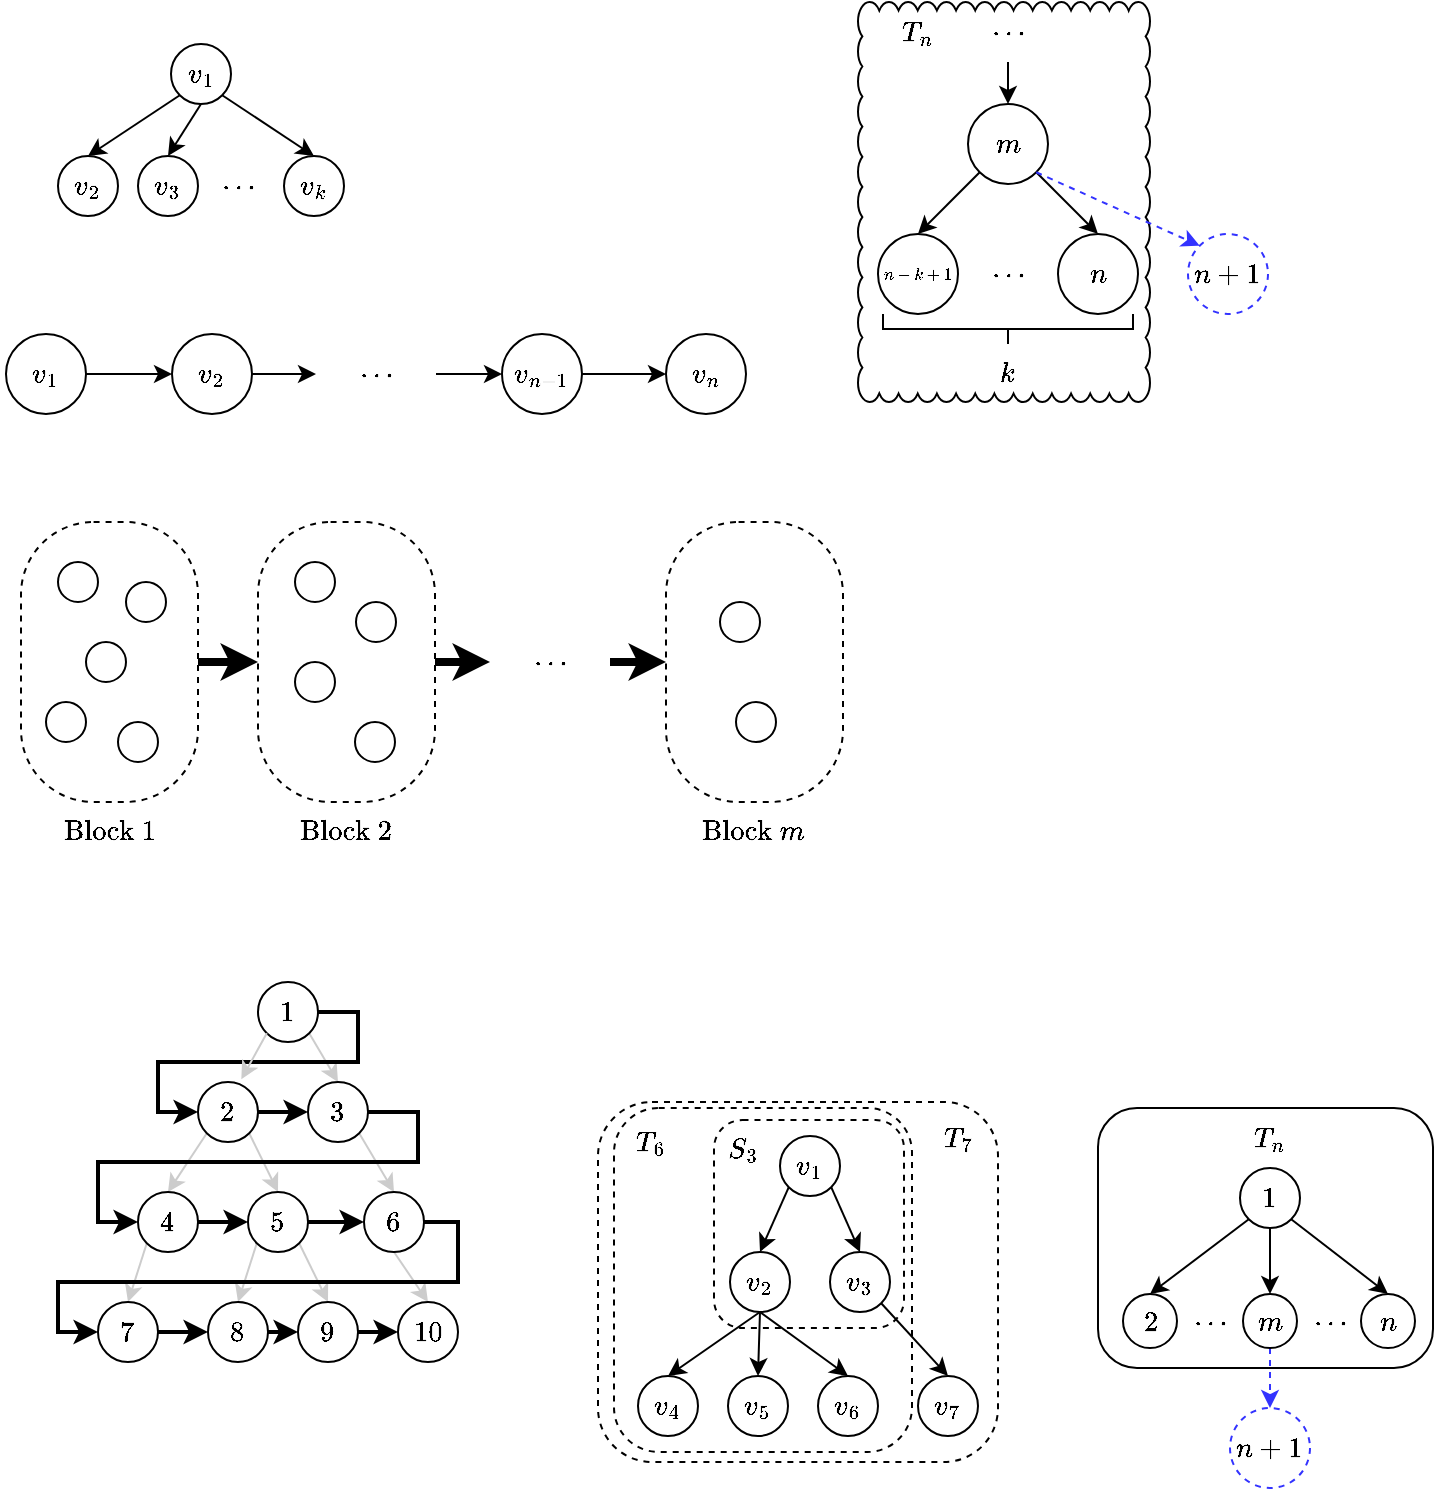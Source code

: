 <mxfile version="23.0.2" type="github">
  <diagram name="Page-1" id="5W_oBCn-Ae0vx61aBvWj">
    <mxGraphModel dx="1434" dy="759" grid="1" gridSize="10" guides="1" tooltips="1" connect="1" arrows="1" fold="1" page="1" pageScale="1" pageWidth="827" pageHeight="1169" math="1" shadow="0">
      <root>
        <mxCell id="0" />
        <mxCell id="1" parent="0" />
        <mxCell id="psscyq9r3jHzlKaPkMjy-91" value="" style="rounded=1;whiteSpace=wrap;html=1;" parent="1" vertex="1">
          <mxGeometry x="590" y="583" width="167.5" height="130" as="geometry" />
        </mxCell>
        <mxCell id="psscyq9r3jHzlKaPkMjy-20" value="" style="whiteSpace=wrap;html=1;shape=mxgraph.basic.cloud_rect" parent="1" vertex="1">
          <mxGeometry x="470" y="30" width="146" height="200" as="geometry" />
        </mxCell>
        <mxCell id="RlCpQ7UcTnpz0G2hoxt1-12" style="rounded=0;orthogonalLoop=1;jettySize=auto;html=1;exitX=0;exitY=1;exitDx=0;exitDy=0;entryX=0.5;entryY=0;entryDx=0;entryDy=0;" parent="1" source="psscyq9r3jHzlKaPkMjy-6" target="psscyq9r3jHzlKaPkMjy-5" edge="1">
          <mxGeometry relative="1" as="geometry">
            <mxPoint x="144.393" y="85.607" as="sourcePoint" />
            <mxPoint x="85" y="130" as="targetPoint" />
          </mxGeometry>
        </mxCell>
        <mxCell id="RlCpQ7UcTnpz0G2hoxt1-13" style="rounded=0;orthogonalLoop=1;jettySize=auto;html=1;exitX=0.5;exitY=1;exitDx=0;exitDy=0;entryX=0.5;entryY=0;entryDx=0;entryDy=0;" parent="1" source="psscyq9r3jHzlKaPkMjy-6" target="psscyq9r3jHzlKaPkMjy-4" edge="1">
          <mxGeometry relative="1" as="geometry">
            <mxPoint x="155" y="90" as="sourcePoint" />
            <mxPoint x="135" y="130" as="targetPoint" />
          </mxGeometry>
        </mxCell>
        <mxCell id="psscyq9r3jHzlKaPkMjy-2" style="rounded=0;orthogonalLoop=1;jettySize=auto;html=1;exitX=1;exitY=1;exitDx=0;exitDy=0;entryX=0.5;entryY=0;entryDx=0;entryDy=0;" parent="1" source="psscyq9r3jHzlKaPkMjy-6" target="psscyq9r3jHzlKaPkMjy-1" edge="1">
          <mxGeometry relative="1" as="geometry">
            <mxPoint x="165.607" y="85.607" as="sourcePoint" />
            <mxPoint x="145" y="140" as="targetPoint" />
          </mxGeometry>
        </mxCell>
        <mxCell id="psscyq9r3jHzlKaPkMjy-6" value="$$v_1$$" style="ellipse;whiteSpace=wrap;html=1;aspect=fixed;" parent="1" vertex="1">
          <mxGeometry x="126.5" y="51" width="30" height="30" as="geometry" />
        </mxCell>
        <mxCell id="psscyq9r3jHzlKaPkMjy-7" style="rounded=0;orthogonalLoop=1;jettySize=auto;html=1;exitX=0;exitY=1;exitDx=0;exitDy=0;entryX=0.5;entryY=0;entryDx=0;entryDy=0;" parent="1" source="psscyq9r3jHzlKaPkMjy-14" target="psscyq9r3jHzlKaPkMjy-13" edge="1">
          <mxGeometry relative="1" as="geometry">
            <mxPoint x="544.393" y="116.607" as="sourcePoint" />
            <mxPoint x="485" y="161" as="targetPoint" />
          </mxGeometry>
        </mxCell>
        <mxCell id="psscyq9r3jHzlKaPkMjy-9" value="$$n$$" style="ellipse;whiteSpace=wrap;html=1;aspect=fixed;" parent="1" vertex="1">
          <mxGeometry x="570" y="146" width="40" height="40" as="geometry" />
        </mxCell>
        <mxCell id="psscyq9r3jHzlKaPkMjy-10" style="rounded=0;orthogonalLoop=1;jettySize=auto;html=1;exitX=1;exitY=1;exitDx=0;exitDy=0;entryX=0.5;entryY=0;entryDx=0;entryDy=0;" parent="1" source="psscyq9r3jHzlKaPkMjy-14" target="psscyq9r3jHzlKaPkMjy-9" edge="1">
          <mxGeometry relative="1" as="geometry">
            <mxPoint x="565.607" y="116.607" as="sourcePoint" />
            <mxPoint x="545" y="171" as="targetPoint" />
          </mxGeometry>
        </mxCell>
        <mxCell id="psscyq9r3jHzlKaPkMjy-11" value="$$\cdots$$" style="text;html=1;strokeColor=none;fillColor=none;align=center;verticalAlign=middle;whiteSpace=wrap;rounded=0;" parent="1" vertex="1">
          <mxGeometry x="515" y="151" width="60" height="30" as="geometry" />
        </mxCell>
        <mxCell id="psscyq9r3jHzlKaPkMjy-13" value="$$n-k+1$$" style="ellipse;whiteSpace=wrap;html=1;aspect=fixed;fontSize=7;" parent="1" vertex="1">
          <mxGeometry x="480" y="146" width="40" height="40" as="geometry" />
        </mxCell>
        <mxCell id="psscyq9r3jHzlKaPkMjy-14" value="$$m$$" style="ellipse;whiteSpace=wrap;html=1;aspect=fixed;" parent="1" vertex="1">
          <mxGeometry x="525" y="81" width="40" height="40" as="geometry" />
        </mxCell>
        <mxCell id="psscyq9r3jHzlKaPkMjy-15" value="$$n+1$$" style="ellipse;whiteSpace=wrap;html=1;aspect=fixed;strokeColor=#3333FF;dashed=1;" parent="1" vertex="1">
          <mxGeometry x="635" y="146" width="40" height="40" as="geometry" />
        </mxCell>
        <mxCell id="psscyq9r3jHzlKaPkMjy-16" style="rounded=0;orthogonalLoop=1;jettySize=auto;html=1;exitX=1;exitY=1;exitDx=0;exitDy=0;entryX=0;entryY=0;entryDx=0;entryDy=0;strokeColor=#3333FF;dashed=1;" parent="1" source="psscyq9r3jHzlKaPkMjy-14" target="psscyq9r3jHzlKaPkMjy-15" edge="1">
          <mxGeometry relative="1" as="geometry">
            <mxPoint x="574" y="125" as="sourcePoint" />
            <mxPoint x="600" y="156" as="targetPoint" />
          </mxGeometry>
        </mxCell>
        <mxCell id="psscyq9r3jHzlKaPkMjy-18" value="" style="strokeWidth=1;html=1;shape=mxgraph.flowchart.annotation_2;align=left;labelPosition=right;pointerEvents=1;rotation=-90;" parent="1" vertex="1">
          <mxGeometry x="537.5" y="131" width="15" height="125" as="geometry" />
        </mxCell>
        <mxCell id="psscyq9r3jHzlKaPkMjy-19" value="$$k$$" style="text;html=1;strokeColor=none;fillColor=none;align=center;verticalAlign=middle;whiteSpace=wrap;rounded=0;" parent="1" vertex="1">
          <mxGeometry x="515" y="201" width="60" height="30" as="geometry" />
        </mxCell>
        <mxCell id="psscyq9r3jHzlKaPkMjy-21" style="rounded=0;orthogonalLoop=1;jettySize=auto;html=1;entryX=0.5;entryY=0;entryDx=0;entryDy=0;exitX=0.5;exitY=1;exitDx=0;exitDy=0;" parent="1" source="psscyq9r3jHzlKaPkMjy-22" target="psscyq9r3jHzlKaPkMjy-14" edge="1">
          <mxGeometry relative="1" as="geometry">
            <mxPoint x="550" y="71" as="sourcePoint" />
            <mxPoint x="510" y="156" as="targetPoint" />
          </mxGeometry>
        </mxCell>
        <mxCell id="psscyq9r3jHzlKaPkMjy-22" value="$$\cdots$$" style="text;html=1;strokeColor=none;fillColor=none;align=center;verticalAlign=middle;whiteSpace=wrap;rounded=0;" parent="1" vertex="1">
          <mxGeometry x="515" y="30" width="60" height="30" as="geometry" />
        </mxCell>
        <mxCell id="psscyq9r3jHzlKaPkMjy-23" value="$$T_n$$" style="text;html=1;strokeColor=none;fillColor=none;align=center;verticalAlign=middle;whiteSpace=wrap;rounded=0;" parent="1" vertex="1">
          <mxGeometry x="470" y="30" width="60" height="30" as="geometry" />
        </mxCell>
        <mxCell id="psscyq9r3jHzlKaPkMjy-32" style="edgeStyle=orthogonalEdgeStyle;rounded=0;orthogonalLoop=1;jettySize=auto;html=1;exitX=1;exitY=0.5;exitDx=0;exitDy=0;entryX=0;entryY=0.5;entryDx=0;entryDy=0;" parent="1" source="psscyq9r3jHzlKaPkMjy-24" target="psscyq9r3jHzlKaPkMjy-28" edge="1">
          <mxGeometry relative="1" as="geometry" />
        </mxCell>
        <mxCell id="psscyq9r3jHzlKaPkMjy-24" value="$$v_{n-1}$$" style="ellipse;whiteSpace=wrap;html=1;aspect=fixed;" parent="1" vertex="1">
          <mxGeometry x="292" y="196" width="40" height="40" as="geometry" />
        </mxCell>
        <mxCell id="psscyq9r3jHzlKaPkMjy-31" style="edgeStyle=orthogonalEdgeStyle;rounded=0;orthogonalLoop=1;jettySize=auto;html=1;exitX=1;exitY=0.5;exitDx=0;exitDy=0;entryX=0;entryY=0.5;entryDx=0;entryDy=0;" parent="1" source="psscyq9r3jHzlKaPkMjy-25" target="psscyq9r3jHzlKaPkMjy-24" edge="1">
          <mxGeometry relative="1" as="geometry" />
        </mxCell>
        <mxCell id="psscyq9r3jHzlKaPkMjy-25" value="$$\cdots$$" style="text;html=1;strokeColor=none;fillColor=none;align=center;verticalAlign=middle;whiteSpace=wrap;rounded=0;" parent="1" vertex="1">
          <mxGeometry x="199" y="201" width="60" height="30" as="geometry" />
        </mxCell>
        <mxCell id="psscyq9r3jHzlKaPkMjy-30" style="edgeStyle=orthogonalEdgeStyle;rounded=0;orthogonalLoop=1;jettySize=auto;html=1;exitX=1;exitY=0.5;exitDx=0;exitDy=0;" parent="1" source="psscyq9r3jHzlKaPkMjy-26" target="psscyq9r3jHzlKaPkMjy-25" edge="1">
          <mxGeometry relative="1" as="geometry" />
        </mxCell>
        <mxCell id="psscyq9r3jHzlKaPkMjy-26" value="$$v_2$$" style="ellipse;whiteSpace=wrap;html=1;aspect=fixed;" parent="1" vertex="1">
          <mxGeometry x="127" y="196" width="40" height="40" as="geometry" />
        </mxCell>
        <mxCell id="psscyq9r3jHzlKaPkMjy-29" style="edgeStyle=orthogonalEdgeStyle;rounded=0;orthogonalLoop=1;jettySize=auto;html=1;exitX=1;exitY=0.5;exitDx=0;exitDy=0;entryX=0;entryY=0.5;entryDx=0;entryDy=0;" parent="1" source="psscyq9r3jHzlKaPkMjy-27" target="psscyq9r3jHzlKaPkMjy-26" edge="1">
          <mxGeometry relative="1" as="geometry" />
        </mxCell>
        <mxCell id="psscyq9r3jHzlKaPkMjy-27" value="$$v_1$$" style="ellipse;whiteSpace=wrap;html=1;aspect=fixed;" parent="1" vertex="1">
          <mxGeometry x="44" y="196" width="40" height="40" as="geometry" />
        </mxCell>
        <mxCell id="psscyq9r3jHzlKaPkMjy-28" value="$$v_n$$" style="ellipse;whiteSpace=wrap;html=1;aspect=fixed;" parent="1" vertex="1">
          <mxGeometry x="374" y="196" width="40" height="40" as="geometry" />
        </mxCell>
        <mxCell id="psscyq9r3jHzlKaPkMjy-77" style="rounded=0;orthogonalLoop=1;jettySize=auto;html=1;exitX=0;exitY=1;exitDx=0;exitDy=0;entryX=0.5;entryY=0;entryDx=0;entryDy=0;" parent="1" source="psscyq9r3jHzlKaPkMjy-82" target="psscyq9r3jHzlKaPkMjy-81" edge="1">
          <mxGeometry relative="1" as="geometry">
            <mxPoint x="666.893" y="646.607" as="sourcePoint" />
            <mxPoint x="607.5" y="691" as="targetPoint" />
          </mxGeometry>
        </mxCell>
        <mxCell id="psscyq9r3jHzlKaPkMjy-78" value="$$n$$" style="ellipse;whiteSpace=wrap;html=1;aspect=fixed;" parent="1" vertex="1">
          <mxGeometry x="721.5" y="676" width="27" height="27" as="geometry" />
        </mxCell>
        <mxCell id="psscyq9r3jHzlKaPkMjy-79" style="rounded=0;orthogonalLoop=1;jettySize=auto;html=1;exitX=1;exitY=1;exitDx=0;exitDy=0;entryX=0.5;entryY=0;entryDx=0;entryDy=0;" parent="1" source="psscyq9r3jHzlKaPkMjy-82" target="psscyq9r3jHzlKaPkMjy-78" edge="1">
          <mxGeometry relative="1" as="geometry">
            <mxPoint x="688.107" y="646.607" as="sourcePoint" />
            <mxPoint x="667.5" y="701" as="targetPoint" />
          </mxGeometry>
        </mxCell>
        <mxCell id="psscyq9r3jHzlKaPkMjy-80" value="$$\cdots$$" style="text;html=1;strokeColor=none;fillColor=none;align=center;verticalAlign=middle;whiteSpace=wrap;rounded=0;" parent="1" vertex="1">
          <mxGeometry x="630.5" y="674.5" width="30" height="30" as="geometry" />
        </mxCell>
        <mxCell id="psscyq9r3jHzlKaPkMjy-81" value="$$2$$" style="ellipse;whiteSpace=wrap;html=1;aspect=fixed;fontSize=12;" parent="1" vertex="1">
          <mxGeometry x="602.5" y="676" width="27" height="27" as="geometry" />
        </mxCell>
        <mxCell id="psscyq9r3jHzlKaPkMjy-95" style="rounded=0;orthogonalLoop=1;jettySize=auto;html=1;exitX=0.5;exitY=1;exitDx=0;exitDy=0;entryX=0.5;entryY=0;entryDx=0;entryDy=0;" parent="1" source="psscyq9r3jHzlKaPkMjy-82" target="psscyq9r3jHzlKaPkMjy-92" edge="1">
          <mxGeometry relative="1" as="geometry" />
        </mxCell>
        <mxCell id="psscyq9r3jHzlKaPkMjy-82" value="$$1$$" style="ellipse;whiteSpace=wrap;html=1;aspect=fixed;" parent="1" vertex="1">
          <mxGeometry x="661" y="613" width="30" height="30" as="geometry" />
        </mxCell>
        <mxCell id="psscyq9r3jHzlKaPkMjy-83" value="$$n+1$$" style="ellipse;whiteSpace=wrap;html=1;aspect=fixed;strokeColor=#3333FF;dashed=1;" parent="1" vertex="1">
          <mxGeometry x="656" y="733" width="40" height="40" as="geometry" />
        </mxCell>
        <mxCell id="psscyq9r3jHzlKaPkMjy-89" value="$$T_n$$" style="text;html=1;strokeColor=none;fillColor=none;align=center;verticalAlign=middle;whiteSpace=wrap;rounded=0;" parent="1" vertex="1">
          <mxGeometry x="646" y="583" width="60" height="30" as="geometry" />
        </mxCell>
        <mxCell id="psscyq9r3jHzlKaPkMjy-96" style="edgeStyle=orthogonalEdgeStyle;rounded=0;orthogonalLoop=1;jettySize=auto;html=1;exitX=0.5;exitY=1;exitDx=0;exitDy=0;entryX=0.5;entryY=0;entryDx=0;entryDy=0;strokeColor=#3333FF;dashed=1;" parent="1" source="psscyq9r3jHzlKaPkMjy-92" target="psscyq9r3jHzlKaPkMjy-83" edge="1">
          <mxGeometry relative="1" as="geometry" />
        </mxCell>
        <mxCell id="psscyq9r3jHzlKaPkMjy-92" value="$$m$$" style="ellipse;whiteSpace=wrap;html=1;aspect=fixed;" parent="1" vertex="1">
          <mxGeometry x="662.5" y="676" width="27" height="27" as="geometry" />
        </mxCell>
        <mxCell id="psscyq9r3jHzlKaPkMjy-94" value="$$\cdots$$" style="text;html=1;strokeColor=none;fillColor=none;align=center;verticalAlign=middle;whiteSpace=wrap;rounded=0;" parent="1" vertex="1">
          <mxGeometry x="690.5" y="674.5" width="30" height="30" as="geometry" />
        </mxCell>
        <mxCell id="Z5-UL4ReDfH_KAjOqVds-19" style="rounded=0;orthogonalLoop=1;jettySize=auto;html=1;exitX=1;exitY=1;exitDx=0;exitDy=0;entryX=0.5;entryY=0;entryDx=0;entryDy=0;strokeColor=#CCCCCC;" parent="1" source="Z5-UL4ReDfH_KAjOqVds-8" target="Z5-UL4ReDfH_KAjOqVds-10" edge="1">
          <mxGeometry relative="1" as="geometry" />
        </mxCell>
        <mxCell id="Z5-UL4ReDfH_KAjOqVds-43" style="edgeStyle=orthogonalEdgeStyle;rounded=0;orthogonalLoop=1;jettySize=auto;html=1;exitX=1;exitY=0.5;exitDx=0;exitDy=0;entryX=0;entryY=0.5;entryDx=0;entryDy=0;strokeWidth=2;" parent="1" source="Z5-UL4ReDfH_KAjOqVds-8" target="Z5-UL4ReDfH_KAjOqVds-9" edge="1">
          <mxGeometry relative="1" as="geometry">
            <Array as="points">
              <mxPoint x="220" y="535" />
              <mxPoint x="220" y="560" />
              <mxPoint x="120" y="560" />
              <mxPoint x="120" y="585" />
            </Array>
          </mxGeometry>
        </mxCell>
        <mxCell id="Z5-UL4ReDfH_KAjOqVds-8" value="$$1$$" style="ellipse;whiteSpace=wrap;html=1;aspect=fixed;strokeColor=#000000;fontSize=12;" parent="1" vertex="1">
          <mxGeometry x="170" y="520" width="30" height="30" as="geometry" />
        </mxCell>
        <mxCell id="Z5-UL4ReDfH_KAjOqVds-20" style="rounded=0;orthogonalLoop=1;jettySize=auto;html=1;exitX=0;exitY=1;exitDx=0;exitDy=0;entryX=0.5;entryY=0;entryDx=0;entryDy=0;strokeColor=#CCCCCC;" parent="1" source="Z5-UL4ReDfH_KAjOqVds-9" target="Z5-UL4ReDfH_KAjOqVds-11" edge="1">
          <mxGeometry relative="1" as="geometry" />
        </mxCell>
        <mxCell id="Z5-UL4ReDfH_KAjOqVds-21" style="rounded=0;orthogonalLoop=1;jettySize=auto;html=1;exitX=1;exitY=1;exitDx=0;exitDy=0;entryX=0.5;entryY=0;entryDx=0;entryDy=0;strokeColor=#CCCCCC;" parent="1" source="Z5-UL4ReDfH_KAjOqVds-9" target="Z5-UL4ReDfH_KAjOqVds-12" edge="1">
          <mxGeometry relative="1" as="geometry" />
        </mxCell>
        <mxCell id="Z5-UL4ReDfH_KAjOqVds-44" style="edgeStyle=orthogonalEdgeStyle;curved=1;rounded=0;orthogonalLoop=1;jettySize=auto;html=1;exitX=1;exitY=0.5;exitDx=0;exitDy=0;entryX=0;entryY=0.5;entryDx=0;entryDy=0;strokeWidth=2;" parent="1" source="Z5-UL4ReDfH_KAjOqVds-9" target="Z5-UL4ReDfH_KAjOqVds-10" edge="1">
          <mxGeometry relative="1" as="geometry" />
        </mxCell>
        <mxCell id="Z5-UL4ReDfH_KAjOqVds-9" value="$$2$$" style="ellipse;whiteSpace=wrap;html=1;aspect=fixed;strokeColor=#000000;" parent="1" vertex="1">
          <mxGeometry x="140" y="570" width="30" height="30" as="geometry" />
        </mxCell>
        <mxCell id="Z5-UL4ReDfH_KAjOqVds-22" style="rounded=0;orthogonalLoop=1;jettySize=auto;html=1;exitX=1;exitY=1;exitDx=0;exitDy=0;entryX=0.5;entryY=0;entryDx=0;entryDy=0;strokeColor=#CCCCCC;" parent="1" source="Z5-UL4ReDfH_KAjOqVds-10" target="Z5-UL4ReDfH_KAjOqVds-13" edge="1">
          <mxGeometry relative="1" as="geometry" />
        </mxCell>
        <mxCell id="Z5-UL4ReDfH_KAjOqVds-46" style="edgeStyle=orthogonalEdgeStyle;rounded=0;orthogonalLoop=1;jettySize=auto;html=1;exitX=1;exitY=0.5;exitDx=0;exitDy=0;entryX=0;entryY=0.5;entryDx=0;entryDy=0;strokeWidth=2;" parent="1" source="Z5-UL4ReDfH_KAjOqVds-10" target="Z5-UL4ReDfH_KAjOqVds-11" edge="1">
          <mxGeometry relative="1" as="geometry">
            <Array as="points">
              <mxPoint x="250" y="585" />
              <mxPoint x="250" y="610" />
              <mxPoint x="90" y="610" />
              <mxPoint x="90" y="640" />
            </Array>
          </mxGeometry>
        </mxCell>
        <mxCell id="Z5-UL4ReDfH_KAjOqVds-10" value="$$3$$" style="ellipse;whiteSpace=wrap;html=1;aspect=fixed;strokeColor=#000000;" parent="1" vertex="1">
          <mxGeometry x="195" y="570" width="30" height="30" as="geometry" />
        </mxCell>
        <mxCell id="Z5-UL4ReDfH_KAjOqVds-23" style="rounded=0;orthogonalLoop=1;jettySize=auto;html=1;exitX=0;exitY=1;exitDx=0;exitDy=0;entryX=0.5;entryY=0;entryDx=0;entryDy=0;strokeColor=#CCCCCC;" parent="1" source="Z5-UL4ReDfH_KAjOqVds-11" target="Z5-UL4ReDfH_KAjOqVds-14" edge="1">
          <mxGeometry relative="1" as="geometry" />
        </mxCell>
        <mxCell id="Z5-UL4ReDfH_KAjOqVds-47" style="edgeStyle=orthogonalEdgeStyle;rounded=0;orthogonalLoop=1;jettySize=auto;html=1;exitX=1;exitY=0.5;exitDx=0;exitDy=0;entryX=0;entryY=0.5;entryDx=0;entryDy=0;strokeWidth=2;" parent="1" source="Z5-UL4ReDfH_KAjOqVds-11" target="Z5-UL4ReDfH_KAjOqVds-12" edge="1">
          <mxGeometry relative="1" as="geometry" />
        </mxCell>
        <mxCell id="Z5-UL4ReDfH_KAjOqVds-11" value="$$4$$" style="ellipse;whiteSpace=wrap;html=1;aspect=fixed;strokeColor=#000000;" parent="1" vertex="1">
          <mxGeometry x="110" y="625" width="30" height="30" as="geometry" />
        </mxCell>
        <mxCell id="Z5-UL4ReDfH_KAjOqVds-25" style="rounded=0;orthogonalLoop=1;jettySize=auto;html=1;exitX=0;exitY=1;exitDx=0;exitDy=0;entryX=0.5;entryY=0;entryDx=0;entryDy=0;strokeColor=#CCCCCC;" parent="1" source="Z5-UL4ReDfH_KAjOqVds-12" target="Z5-UL4ReDfH_KAjOqVds-15" edge="1">
          <mxGeometry relative="1" as="geometry" />
        </mxCell>
        <mxCell id="Z5-UL4ReDfH_KAjOqVds-26" style="rounded=0;orthogonalLoop=1;jettySize=auto;html=1;exitX=1;exitY=1;exitDx=0;exitDy=0;entryX=0.5;entryY=0;entryDx=0;entryDy=0;strokeColor=#CCCCCC;" parent="1" source="Z5-UL4ReDfH_KAjOqVds-12" target="Z5-UL4ReDfH_KAjOqVds-16" edge="1">
          <mxGeometry relative="1" as="geometry" />
        </mxCell>
        <mxCell id="Z5-UL4ReDfH_KAjOqVds-48" style="edgeStyle=orthogonalEdgeStyle;rounded=0;orthogonalLoop=1;jettySize=auto;html=1;exitX=1;exitY=0.5;exitDx=0;exitDy=0;entryX=0;entryY=0.5;entryDx=0;entryDy=0;strokeWidth=2;" parent="1" source="Z5-UL4ReDfH_KAjOqVds-12" target="Z5-UL4ReDfH_KAjOqVds-13" edge="1">
          <mxGeometry relative="1" as="geometry" />
        </mxCell>
        <mxCell id="Z5-UL4ReDfH_KAjOqVds-12" value="$$5$$" style="ellipse;whiteSpace=wrap;html=1;aspect=fixed;strokeColor=#000000;" parent="1" vertex="1">
          <mxGeometry x="165" y="625" width="30" height="30" as="geometry" />
        </mxCell>
        <mxCell id="Z5-UL4ReDfH_KAjOqVds-27" style="rounded=0;orthogonalLoop=1;jettySize=auto;html=1;entryX=0.5;entryY=0;entryDx=0;entryDy=0;exitX=0.5;exitY=1;exitDx=0;exitDy=0;strokeColor=#CCCCCC;" parent="1" source="Z5-UL4ReDfH_KAjOqVds-13" target="Z5-UL4ReDfH_KAjOqVds-17" edge="1">
          <mxGeometry relative="1" as="geometry">
            <mxPoint x="230" y="650" as="sourcePoint" />
          </mxGeometry>
        </mxCell>
        <mxCell id="Z5-UL4ReDfH_KAjOqVds-49" style="edgeStyle=orthogonalEdgeStyle;rounded=0;orthogonalLoop=1;jettySize=auto;html=1;exitX=1;exitY=0.5;exitDx=0;exitDy=0;entryX=0;entryY=0.5;entryDx=0;entryDy=0;strokeWidth=2;" parent="1" source="Z5-UL4ReDfH_KAjOqVds-13" target="Z5-UL4ReDfH_KAjOqVds-14" edge="1">
          <mxGeometry relative="1" as="geometry">
            <Array as="points">
              <mxPoint x="270" y="640" />
              <mxPoint x="270" y="670" />
              <mxPoint x="70" y="670" />
              <mxPoint x="70" y="695" />
            </Array>
          </mxGeometry>
        </mxCell>
        <mxCell id="Z5-UL4ReDfH_KAjOqVds-13" value="$$6$$" style="ellipse;whiteSpace=wrap;html=1;aspect=fixed;strokeColor=#000000;" parent="1" vertex="1">
          <mxGeometry x="223" y="625" width="30" height="30" as="geometry" />
        </mxCell>
        <mxCell id="Z5-UL4ReDfH_KAjOqVds-50" style="edgeStyle=orthogonalEdgeStyle;rounded=0;orthogonalLoop=1;jettySize=auto;html=1;exitX=1;exitY=0.5;exitDx=0;exitDy=0;entryX=0;entryY=0.5;entryDx=0;entryDy=0;strokeWidth=2;" parent="1" source="Z5-UL4ReDfH_KAjOqVds-14" target="Z5-UL4ReDfH_KAjOqVds-15" edge="1">
          <mxGeometry relative="1" as="geometry" />
        </mxCell>
        <mxCell id="Z5-UL4ReDfH_KAjOqVds-14" value="$$7$$" style="ellipse;whiteSpace=wrap;html=1;aspect=fixed;strokeColor=#000000;" parent="1" vertex="1">
          <mxGeometry x="90" y="680" width="30" height="30" as="geometry" />
        </mxCell>
        <mxCell id="Z5-UL4ReDfH_KAjOqVds-51" style="edgeStyle=orthogonalEdgeStyle;rounded=0;orthogonalLoop=1;jettySize=auto;html=1;exitX=1;exitY=0.5;exitDx=0;exitDy=0;entryX=0;entryY=0.5;entryDx=0;entryDy=0;strokeWidth=2;" parent="1" source="Z5-UL4ReDfH_KAjOqVds-15" target="Z5-UL4ReDfH_KAjOqVds-16" edge="1">
          <mxGeometry relative="1" as="geometry" />
        </mxCell>
        <mxCell id="Z5-UL4ReDfH_KAjOqVds-15" value="$$8$$" style="ellipse;whiteSpace=wrap;html=1;aspect=fixed;strokeColor=#000000;" parent="1" vertex="1">
          <mxGeometry x="145" y="680" width="30" height="30" as="geometry" />
        </mxCell>
        <mxCell id="Z5-UL4ReDfH_KAjOqVds-52" style="edgeStyle=orthogonalEdgeStyle;rounded=0;orthogonalLoop=1;jettySize=auto;html=1;exitX=1;exitY=0.5;exitDx=0;exitDy=0;entryX=0;entryY=0.5;entryDx=0;entryDy=0;strokeWidth=2;" parent="1" source="Z5-UL4ReDfH_KAjOqVds-16" target="Z5-UL4ReDfH_KAjOqVds-17" edge="1">
          <mxGeometry relative="1" as="geometry" />
        </mxCell>
        <mxCell id="Z5-UL4ReDfH_KAjOqVds-16" value="$$9$$" style="ellipse;whiteSpace=wrap;html=1;aspect=fixed;strokeColor=#000000;" parent="1" vertex="1">
          <mxGeometry x="190" y="680" width="30" height="30" as="geometry" />
        </mxCell>
        <mxCell id="Z5-UL4ReDfH_KAjOqVds-17" value="$$10$$" style="ellipse;whiteSpace=wrap;html=1;aspect=fixed;strokeColor=#000000;" parent="1" vertex="1">
          <mxGeometry x="240" y="680" width="30" height="30" as="geometry" />
        </mxCell>
        <mxCell id="Z5-UL4ReDfH_KAjOqVds-18" style="rounded=0;orthogonalLoop=1;jettySize=auto;html=1;exitX=0;exitY=1;exitDx=0;exitDy=0;entryX=0.722;entryY=-0.044;entryDx=0;entryDy=0;entryPerimeter=0;strokeColor=#CCCCCC;" parent="1" source="Z5-UL4ReDfH_KAjOqVds-8" target="Z5-UL4ReDfH_KAjOqVds-9" edge="1">
          <mxGeometry relative="1" as="geometry" />
        </mxCell>
        <mxCell id="LeFos-ASldNaNUd1KaRq-1" style="rounded=0;orthogonalLoop=1;jettySize=auto;html=1;exitX=0;exitY=1;exitDx=0;exitDy=0;entryX=0.5;entryY=0;entryDx=0;entryDy=0;" parent="1" source="LeFos-ASldNaNUd1KaRq-8" target="LeFos-ASldNaNUd1KaRq-7" edge="1">
          <mxGeometry relative="1" as="geometry">
            <mxPoint x="445.393" y="625.607" as="sourcePoint" />
            <mxPoint x="386" y="670" as="targetPoint" />
          </mxGeometry>
        </mxCell>
        <mxCell id="LeFos-ASldNaNUd1KaRq-2" style="rounded=0;orthogonalLoop=1;jettySize=auto;html=1;exitX=1;exitY=1;exitDx=0;exitDy=0;entryX=0.5;entryY=0;entryDx=0;entryDy=0;" parent="1" source="LeFos-ASldNaNUd1KaRq-8" target="LeFos-ASldNaNUd1KaRq-6" edge="1">
          <mxGeometry relative="1" as="geometry">
            <mxPoint x="456" y="630" as="sourcePoint" />
            <mxPoint x="436" y="670" as="targetPoint" />
          </mxGeometry>
        </mxCell>
        <mxCell id="LeFos-ASldNaNUd1KaRq-16" style="edgeStyle=none;rounded=0;orthogonalLoop=1;jettySize=auto;html=1;exitX=1;exitY=1;exitDx=0;exitDy=0;entryX=0.5;entryY=0;entryDx=0;entryDy=0;" parent="1" source="LeFos-ASldNaNUd1KaRq-6" target="LeFos-ASldNaNUd1KaRq-15" edge="1">
          <mxGeometry relative="1" as="geometry" />
        </mxCell>
        <mxCell id="LeFos-ASldNaNUd1KaRq-6" value="$$v_3$$" style="ellipse;whiteSpace=wrap;html=1;aspect=fixed;" parent="1" vertex="1">
          <mxGeometry x="456" y="655" width="30" height="30" as="geometry" />
        </mxCell>
        <mxCell id="LeFos-ASldNaNUd1KaRq-12" style="edgeStyle=none;rounded=0;orthogonalLoop=1;jettySize=auto;html=1;exitX=0.5;exitY=1;exitDx=0;exitDy=0;entryX=0.5;entryY=0;entryDx=0;entryDy=0;" parent="1" source="LeFos-ASldNaNUd1KaRq-7" target="LeFos-ASldNaNUd1KaRq-11" edge="1">
          <mxGeometry relative="1" as="geometry" />
        </mxCell>
        <mxCell id="LeFos-ASldNaNUd1KaRq-13" style="edgeStyle=none;rounded=0;orthogonalLoop=1;jettySize=auto;html=1;exitX=0.5;exitY=1;exitDx=0;exitDy=0;entryX=0.5;entryY=0;entryDx=0;entryDy=0;" parent="1" source="LeFos-ASldNaNUd1KaRq-7" target="LeFos-ASldNaNUd1KaRq-10" edge="1">
          <mxGeometry relative="1" as="geometry" />
        </mxCell>
        <mxCell id="LeFos-ASldNaNUd1KaRq-14" style="edgeStyle=none;rounded=0;orthogonalLoop=1;jettySize=auto;html=1;exitX=0.5;exitY=1;exitDx=0;exitDy=0;entryX=0.5;entryY=0;entryDx=0;entryDy=0;" parent="1" source="LeFos-ASldNaNUd1KaRq-7" target="LeFos-ASldNaNUd1KaRq-9" edge="1">
          <mxGeometry relative="1" as="geometry" />
        </mxCell>
        <mxCell id="LeFos-ASldNaNUd1KaRq-7" value="$$v_2$$" style="ellipse;whiteSpace=wrap;html=1;aspect=fixed;" parent="1" vertex="1">
          <mxGeometry x="406" y="655" width="30" height="30" as="geometry" />
        </mxCell>
        <mxCell id="LeFos-ASldNaNUd1KaRq-8" value="$$v_1$$" style="ellipse;whiteSpace=wrap;html=1;aspect=fixed;" parent="1" vertex="1">
          <mxGeometry x="431" y="597" width="30" height="30" as="geometry" />
        </mxCell>
        <mxCell id="LeFos-ASldNaNUd1KaRq-9" value="$$v_6$$" style="ellipse;whiteSpace=wrap;html=1;aspect=fixed;" parent="1" vertex="1">
          <mxGeometry x="450" y="717" width="30" height="30" as="geometry" />
        </mxCell>
        <mxCell id="LeFos-ASldNaNUd1KaRq-10" value="$$v_5$$" style="ellipse;whiteSpace=wrap;html=1;aspect=fixed;" parent="1" vertex="1">
          <mxGeometry x="405" y="717" width="30" height="30" as="geometry" />
        </mxCell>
        <mxCell id="LeFos-ASldNaNUd1KaRq-11" value="$$v_4$$" style="ellipse;whiteSpace=wrap;html=1;aspect=fixed;" parent="1" vertex="1">
          <mxGeometry x="360" y="717" width="30" height="30" as="geometry" />
        </mxCell>
        <mxCell id="LeFos-ASldNaNUd1KaRq-15" value="$$v_7$$" style="ellipse;whiteSpace=wrap;html=1;aspect=fixed;" parent="1" vertex="1">
          <mxGeometry x="500" y="717" width="30" height="30" as="geometry" />
        </mxCell>
        <mxCell id="vHt9HpQTRVkfqwOQVKXL-1" value="" style="group" parent="1" vertex="1" connectable="0">
          <mxGeometry x="70" y="107" width="143" height="30" as="geometry" />
        </mxCell>
        <mxCell id="psscyq9r3jHzlKaPkMjy-1" value="$$v_k$$" style="ellipse;whiteSpace=wrap;html=1;aspect=fixed;" parent="vHt9HpQTRVkfqwOQVKXL-1" vertex="1">
          <mxGeometry x="113" width="30" height="30" as="geometry" />
        </mxCell>
        <mxCell id="psscyq9r3jHzlKaPkMjy-3" value="$$\cdots$$" style="text;html=1;strokeColor=none;fillColor=none;align=center;verticalAlign=middle;whiteSpace=wrap;rounded=0;" parent="vHt9HpQTRVkfqwOQVKXL-1" vertex="1">
          <mxGeometry x="60" width="60" height="30" as="geometry" />
        </mxCell>
        <mxCell id="psscyq9r3jHzlKaPkMjy-4" value="$$v_3$$" style="ellipse;whiteSpace=wrap;html=1;aspect=fixed;" parent="vHt9HpQTRVkfqwOQVKXL-1" vertex="1">
          <mxGeometry x="40" width="30" height="30" as="geometry" />
        </mxCell>
        <mxCell id="psscyq9r3jHzlKaPkMjy-5" value="$$v_2$$" style="ellipse;whiteSpace=wrap;html=1;aspect=fixed;" parent="vHt9HpQTRVkfqwOQVKXL-1" vertex="1">
          <mxGeometry width="30" height="30" as="geometry" />
        </mxCell>
        <mxCell id="vHt9HpQTRVkfqwOQVKXL-2" value="" style="rounded=1;whiteSpace=wrap;html=1;fillColor=none;dashed=1;" parent="1" vertex="1">
          <mxGeometry x="398" y="589" width="95" height="104" as="geometry" />
        </mxCell>
        <mxCell id="vHt9HpQTRVkfqwOQVKXL-3" value="$$S_3$$" style="text;html=1;strokeColor=none;fillColor=none;align=center;verticalAlign=middle;whiteSpace=wrap;rounded=0;" parent="1" vertex="1">
          <mxGeometry x="398" y="589" width="30" height="30" as="geometry" />
        </mxCell>
        <mxCell id="vHt9HpQTRVkfqwOQVKXL-8" value="" style="rounded=1;whiteSpace=wrap;html=1;fillColor=none;dashed=1;" parent="1" vertex="1">
          <mxGeometry x="348" y="583" width="149" height="172" as="geometry" />
        </mxCell>
        <mxCell id="vHt9HpQTRVkfqwOQVKXL-9" value="$$T_6$$" style="text;html=1;strokeColor=none;fillColor=none;align=center;verticalAlign=middle;whiteSpace=wrap;rounded=0;" parent="1" vertex="1">
          <mxGeometry x="351" y="585" width="30" height="30" as="geometry" />
        </mxCell>
        <mxCell id="vHt9HpQTRVkfqwOQVKXL-10" value="" style="rounded=1;whiteSpace=wrap;html=1;fillColor=none;dashed=1;" parent="1" vertex="1">
          <mxGeometry x="340" y="580" width="200" height="180" as="geometry" />
        </mxCell>
        <mxCell id="vHt9HpQTRVkfqwOQVKXL-11" value="$$T_7$$" style="text;html=1;strokeColor=none;fillColor=none;align=center;verticalAlign=middle;whiteSpace=wrap;rounded=0;" parent="1" vertex="1">
          <mxGeometry x="505" y="583" width="30" height="30" as="geometry" />
        </mxCell>
        <mxCell id="PNGTJgjuOpL_kICzRcHg-68" style="edgeStyle=orthogonalEdgeStyle;rounded=0;orthogonalLoop=1;jettySize=auto;html=1;exitX=1;exitY=0.5;exitDx=0;exitDy=0;entryX=0;entryY=0.5;entryDx=0;entryDy=0;strokeWidth=4;" edge="1" parent="1" source="PNGTJgjuOpL_kICzRcHg-30" target="PNGTJgjuOpL_kICzRcHg-53">
          <mxGeometry relative="1" as="geometry" />
        </mxCell>
        <mxCell id="PNGTJgjuOpL_kICzRcHg-30" value="" style="rounded=1;whiteSpace=wrap;html=1;arcSize=41;dashed=1;" vertex="1" parent="1">
          <mxGeometry x="51.5" y="290" width="88.5" height="140" as="geometry" />
        </mxCell>
        <mxCell id="PNGTJgjuOpL_kICzRcHg-48" value="" style="ellipse;whiteSpace=wrap;html=1;aspect=fixed;" vertex="1" parent="1">
          <mxGeometry x="70" y="310" width="20" height="20" as="geometry" />
        </mxCell>
        <mxCell id="PNGTJgjuOpL_kICzRcHg-49" value="" style="ellipse;whiteSpace=wrap;html=1;aspect=fixed;" vertex="1" parent="1">
          <mxGeometry x="84" y="350" width="20" height="20" as="geometry" />
        </mxCell>
        <mxCell id="PNGTJgjuOpL_kICzRcHg-50" value="" style="ellipse;whiteSpace=wrap;html=1;aspect=fixed;" vertex="1" parent="1">
          <mxGeometry x="104" y="320" width="20" height="20" as="geometry" />
        </mxCell>
        <mxCell id="PNGTJgjuOpL_kICzRcHg-51" value="" style="ellipse;whiteSpace=wrap;html=1;aspect=fixed;" vertex="1" parent="1">
          <mxGeometry x="64" y="380" width="20" height="20" as="geometry" />
        </mxCell>
        <mxCell id="PNGTJgjuOpL_kICzRcHg-52" value="" style="ellipse;whiteSpace=wrap;html=1;aspect=fixed;" vertex="1" parent="1">
          <mxGeometry x="100" y="390" width="20" height="20" as="geometry" />
        </mxCell>
        <mxCell id="PNGTJgjuOpL_kICzRcHg-70" style="edgeStyle=orthogonalEdgeStyle;rounded=0;orthogonalLoop=1;jettySize=auto;html=1;exitX=1;exitY=0.5;exitDx=0;exitDy=0;entryX=0;entryY=0.5;entryDx=0;entryDy=0;strokeWidth=4;" edge="1" parent="1" source="PNGTJgjuOpL_kICzRcHg-53" target="PNGTJgjuOpL_kICzRcHg-69">
          <mxGeometry relative="1" as="geometry" />
        </mxCell>
        <mxCell id="PNGTJgjuOpL_kICzRcHg-53" value="" style="rounded=1;whiteSpace=wrap;html=1;arcSize=41;dashed=1;" vertex="1" parent="1">
          <mxGeometry x="170" y="290" width="88.5" height="140" as="geometry" />
        </mxCell>
        <mxCell id="PNGTJgjuOpL_kICzRcHg-54" value="" style="ellipse;whiteSpace=wrap;html=1;aspect=fixed;" vertex="1" parent="1">
          <mxGeometry x="188.5" y="310" width="20" height="20" as="geometry" />
        </mxCell>
        <mxCell id="PNGTJgjuOpL_kICzRcHg-55" value="" style="ellipse;whiteSpace=wrap;html=1;aspect=fixed;" vertex="1" parent="1">
          <mxGeometry x="188.5" y="360" width="20" height="20" as="geometry" />
        </mxCell>
        <mxCell id="PNGTJgjuOpL_kICzRcHg-57" value="" style="ellipse;whiteSpace=wrap;html=1;aspect=fixed;" vertex="1" parent="1">
          <mxGeometry x="219" y="330" width="20" height="20" as="geometry" />
        </mxCell>
        <mxCell id="PNGTJgjuOpL_kICzRcHg-58" value="" style="ellipse;whiteSpace=wrap;html=1;aspect=fixed;" vertex="1" parent="1">
          <mxGeometry x="218.5" y="390" width="20" height="20" as="geometry" />
        </mxCell>
        <mxCell id="PNGTJgjuOpL_kICzRcHg-59" value="" style="rounded=1;whiteSpace=wrap;html=1;arcSize=41;dashed=1;" vertex="1" parent="1">
          <mxGeometry x="374" y="290" width="88.5" height="140" as="geometry" />
        </mxCell>
        <mxCell id="PNGTJgjuOpL_kICzRcHg-60" value="" style="ellipse;whiteSpace=wrap;html=1;aspect=fixed;" vertex="1" parent="1">
          <mxGeometry x="401" y="330" width="20" height="20" as="geometry" />
        </mxCell>
        <mxCell id="PNGTJgjuOpL_kICzRcHg-61" value="" style="ellipse;whiteSpace=wrap;html=1;aspect=fixed;" vertex="1" parent="1">
          <mxGeometry x="409" y="380" width="20" height="20" as="geometry" />
        </mxCell>
        <mxCell id="PNGTJgjuOpL_kICzRcHg-71" style="edgeStyle=orthogonalEdgeStyle;rounded=0;orthogonalLoop=1;jettySize=auto;html=1;exitX=1;exitY=0.5;exitDx=0;exitDy=0;entryX=0;entryY=0.5;entryDx=0;entryDy=0;strokeWidth=4;" edge="1" parent="1" source="PNGTJgjuOpL_kICzRcHg-69" target="PNGTJgjuOpL_kICzRcHg-59">
          <mxGeometry relative="1" as="geometry" />
        </mxCell>
        <mxCell id="PNGTJgjuOpL_kICzRcHg-69" value="$$\cdots$$" style="text;html=1;strokeColor=none;fillColor=none;align=center;verticalAlign=middle;whiteSpace=wrap;rounded=0;" vertex="1" parent="1">
          <mxGeometry x="286" y="345" width="60" height="30" as="geometry" />
        </mxCell>
        <mxCell id="PNGTJgjuOpL_kICzRcHg-72" value="$$\text{Block }1$$" style="text;html=1;strokeColor=none;fillColor=none;align=center;verticalAlign=middle;whiteSpace=wrap;rounded=0;" vertex="1" parent="1">
          <mxGeometry x="65.75" y="430" width="60" height="30" as="geometry" />
        </mxCell>
        <mxCell id="PNGTJgjuOpL_kICzRcHg-73" value="$$\text{Block }2$$" style="text;html=1;strokeColor=none;fillColor=none;align=center;verticalAlign=middle;whiteSpace=wrap;rounded=0;" vertex="1" parent="1">
          <mxGeometry x="184.25" y="430" width="60" height="30" as="geometry" />
        </mxCell>
        <mxCell id="PNGTJgjuOpL_kICzRcHg-74" value="$$\text{Block }m$$" style="text;html=1;strokeColor=none;fillColor=none;align=center;verticalAlign=middle;whiteSpace=wrap;rounded=0;" vertex="1" parent="1">
          <mxGeometry x="388.25" y="430" width="60" height="30" as="geometry" />
        </mxCell>
      </root>
    </mxGraphModel>
  </diagram>
</mxfile>
